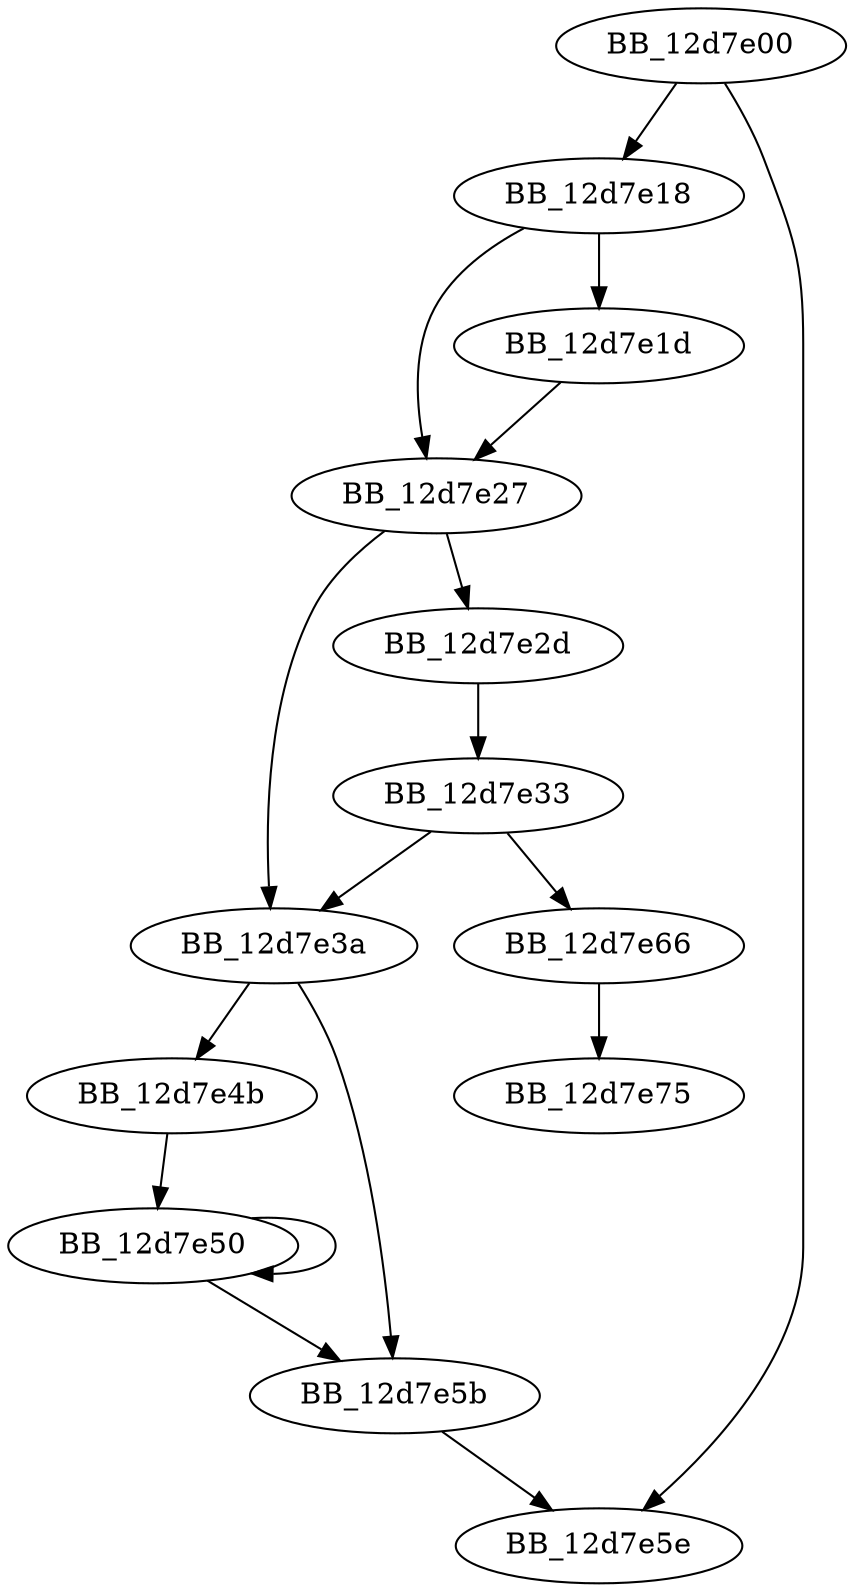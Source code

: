 DiGraph sub_12D7E00{
BB_12d7e00->BB_12d7e18
BB_12d7e00->BB_12d7e5e
BB_12d7e18->BB_12d7e1d
BB_12d7e18->BB_12d7e27
BB_12d7e1d->BB_12d7e27
BB_12d7e27->BB_12d7e2d
BB_12d7e27->BB_12d7e3a
BB_12d7e2d->BB_12d7e33
BB_12d7e33->BB_12d7e3a
BB_12d7e33->BB_12d7e66
BB_12d7e3a->BB_12d7e4b
BB_12d7e3a->BB_12d7e5b
BB_12d7e4b->BB_12d7e50
BB_12d7e50->BB_12d7e50
BB_12d7e50->BB_12d7e5b
BB_12d7e5b->BB_12d7e5e
BB_12d7e66->BB_12d7e75
}
